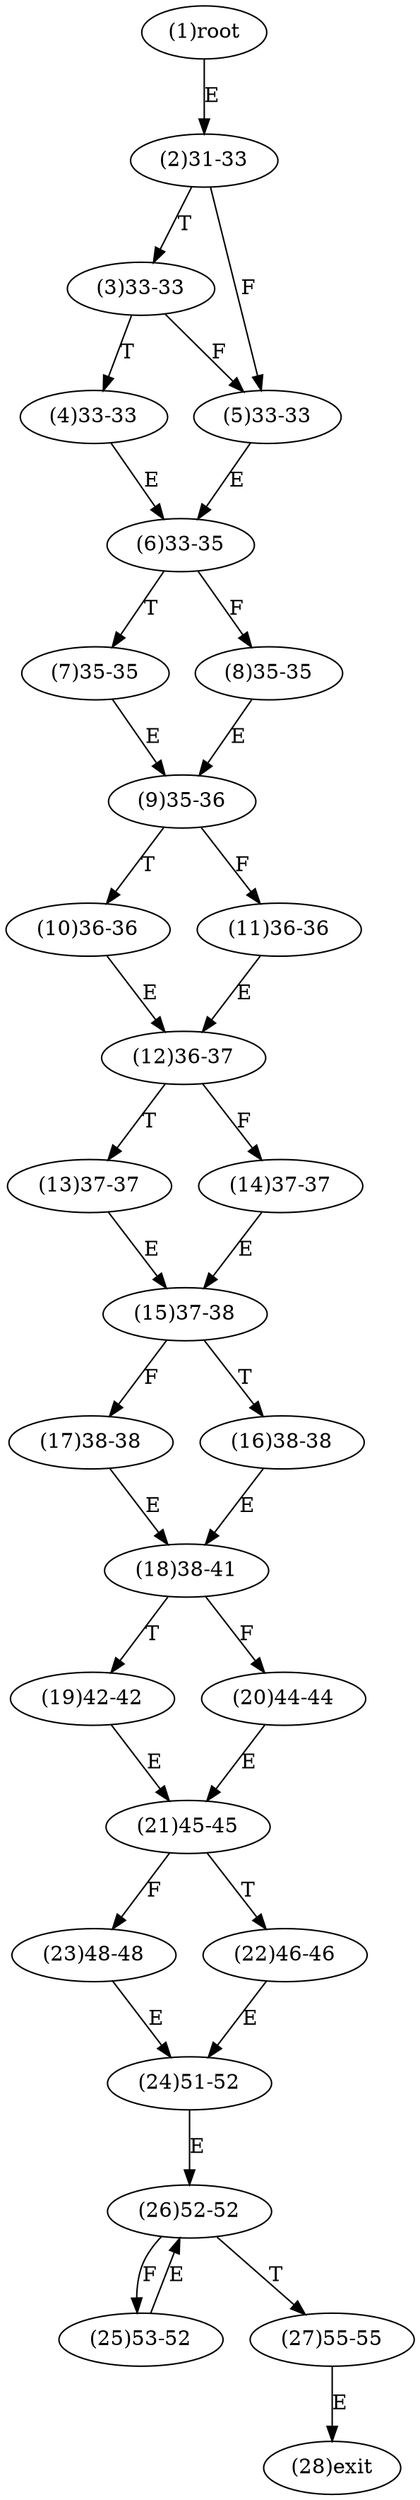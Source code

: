 digraph "" { 
1[ label="(1)root"];
2[ label="(2)31-33"];
3[ label="(3)33-33"];
4[ label="(4)33-33"];
5[ label="(5)33-33"];
6[ label="(6)33-35"];
7[ label="(7)35-35"];
8[ label="(8)35-35"];
9[ label="(9)35-36"];
10[ label="(10)36-36"];
11[ label="(11)36-36"];
12[ label="(12)36-37"];
13[ label="(13)37-37"];
14[ label="(14)37-37"];
15[ label="(15)37-38"];
17[ label="(17)38-38"];
16[ label="(16)38-38"];
19[ label="(19)42-42"];
18[ label="(18)38-41"];
21[ label="(21)45-45"];
20[ label="(20)44-44"];
23[ label="(23)48-48"];
22[ label="(22)46-46"];
25[ label="(25)53-52"];
24[ label="(24)51-52"];
27[ label="(27)55-55"];
26[ label="(26)52-52"];
28[ label="(28)exit"];
1->2[ label="E"];
2->5[ label="F"];
2->3[ label="T"];
3->5[ label="F"];
3->4[ label="T"];
4->6[ label="E"];
5->6[ label="E"];
6->8[ label="F"];
6->7[ label="T"];
7->9[ label="E"];
8->9[ label="E"];
9->11[ label="F"];
9->10[ label="T"];
10->12[ label="E"];
11->12[ label="E"];
12->14[ label="F"];
12->13[ label="T"];
13->15[ label="E"];
14->15[ label="E"];
15->17[ label="F"];
15->16[ label="T"];
16->18[ label="E"];
17->18[ label="E"];
18->20[ label="F"];
18->19[ label="T"];
19->21[ label="E"];
20->21[ label="E"];
21->23[ label="F"];
21->22[ label="T"];
22->24[ label="E"];
23->24[ label="E"];
24->26[ label="E"];
25->26[ label="E"];
26->25[ label="F"];
26->27[ label="T"];
27->28[ label="E"];
}